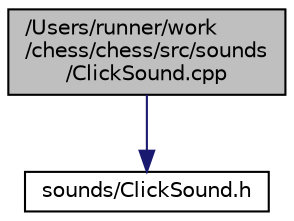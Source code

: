 digraph "/Users/runner/work/chess/chess/src/sounds/ClickSound.cpp"
{
 // LATEX_PDF_SIZE
  bgcolor="transparent";
  edge [fontname="Helvetica",fontsize="10",labelfontname="Helvetica",labelfontsize="10"];
  node [fontname="Helvetica",fontsize="10",shape=record];
  Node1 [label="/Users/runner/work\l/chess/chess/src/sounds\l/ClickSound.cpp",height=0.2,width=0.4,color="black", fillcolor="grey75", style="filled", fontcolor="black",tooltip=" "];
  Node1 -> Node2 [color="midnightblue",fontsize="10",style="solid",fontname="Helvetica"];
  Node2 [label="sounds/ClickSound.h",height=0.2,width=0.4,color="black",URL="$df/d2a/ClickSound_8h.html",tooltip=" "];
}
